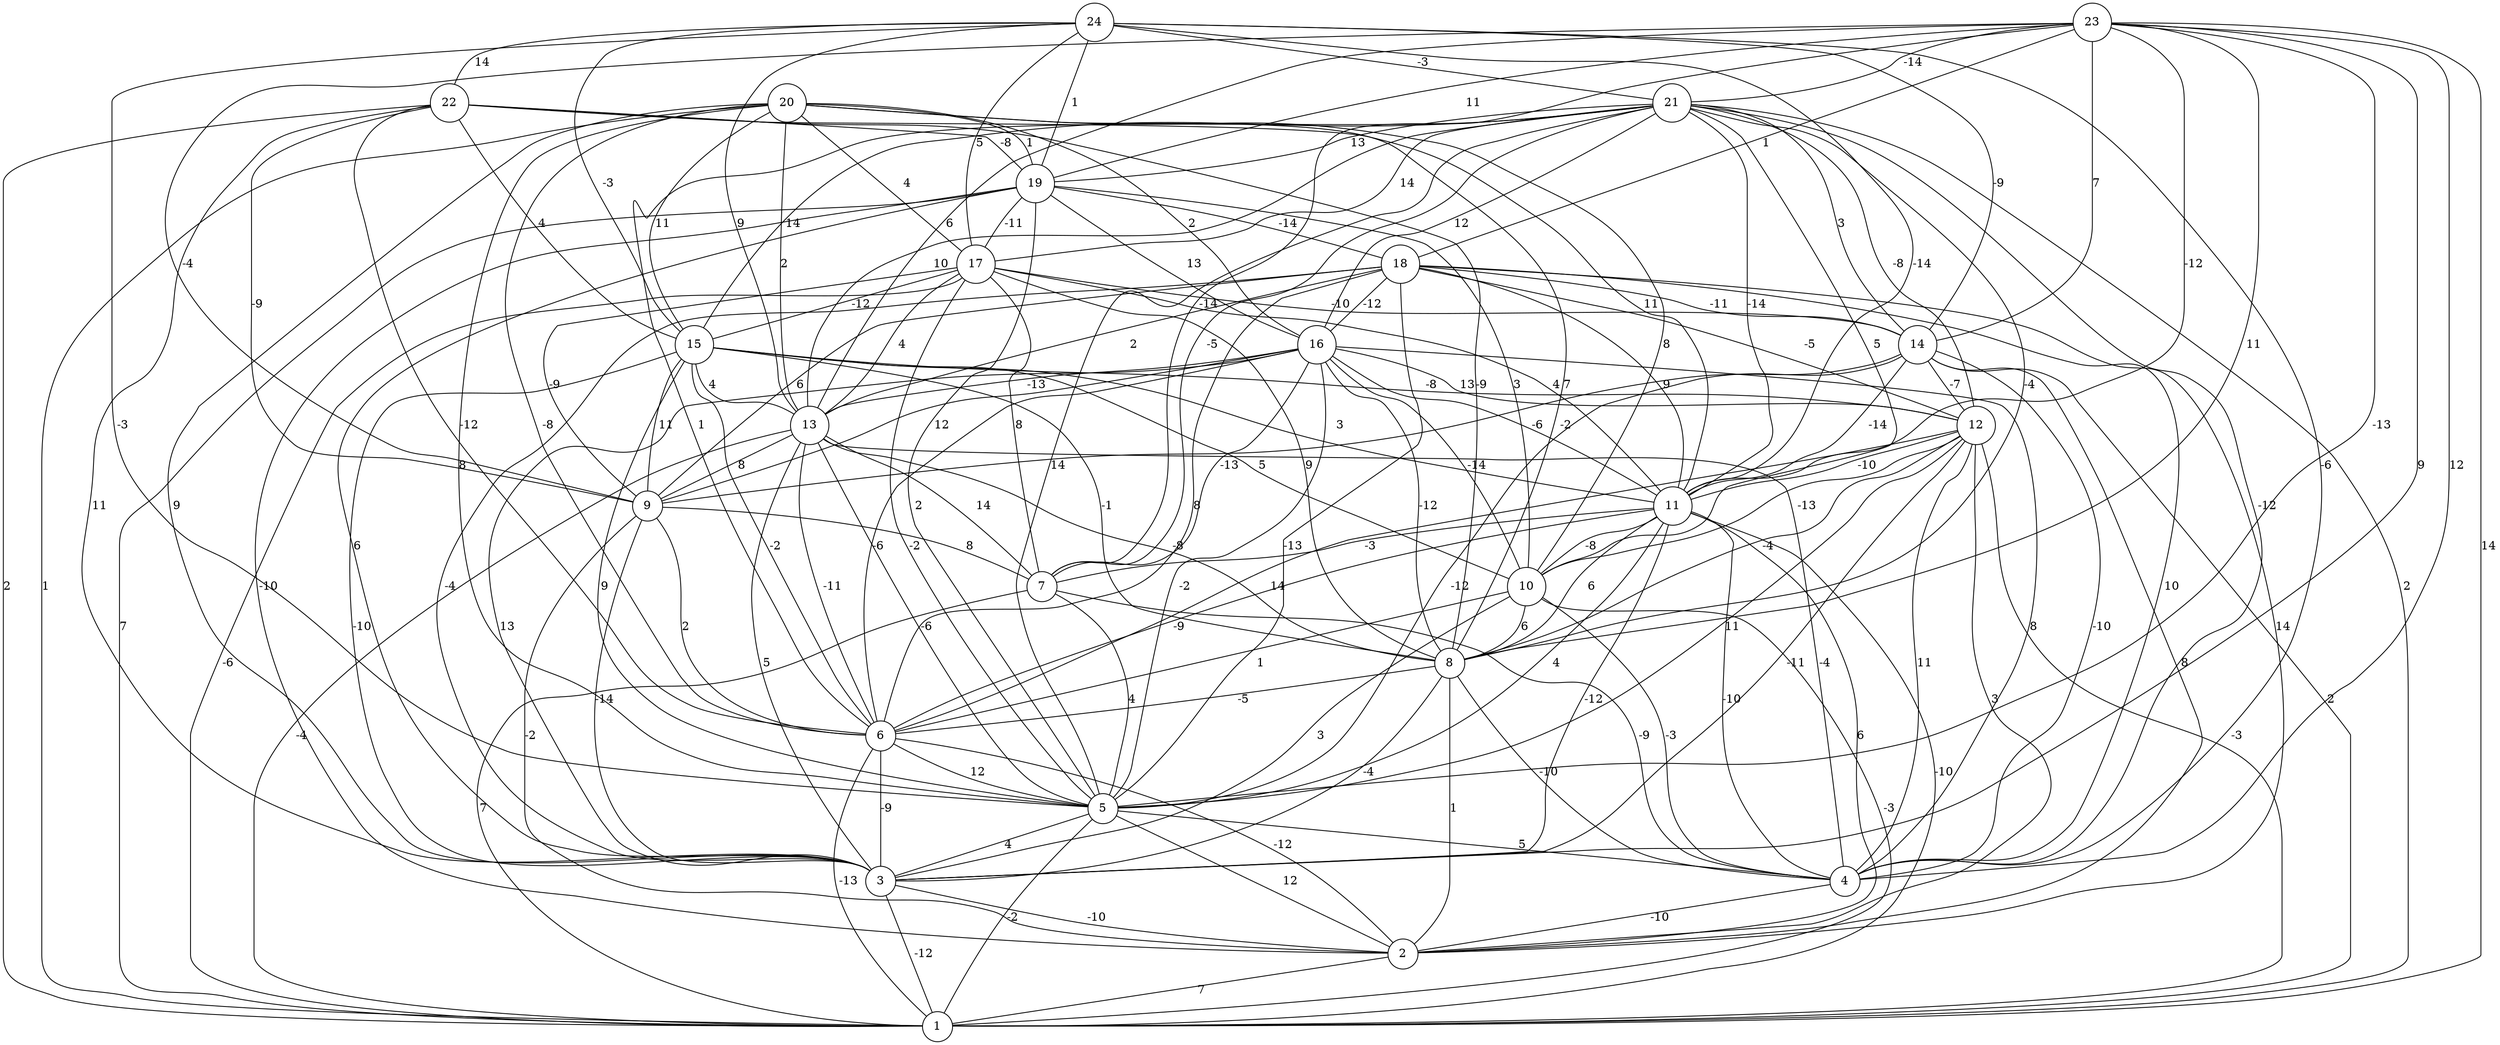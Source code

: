 graph { 
	 fontname="Helvetica,Arial,sans-serif" 
	 node [shape = circle]; 
	 24 -- 4 [label = "-6"];
	 24 -- 5 [label = "-3"];
	 24 -- 11 [label = "-14"];
	 24 -- 13 [label = "9"];
	 24 -- 14 [label = "-9"];
	 24 -- 15 [label = "-3"];
	 24 -- 17 [label = "5"];
	 24 -- 19 [label = "1"];
	 24 -- 21 [label = "-3"];
	 24 -- 22 [label = "14"];
	 23 -- 1 [label = "14"];
	 23 -- 3 [label = "9"];
	 23 -- 4 [label = "12"];
	 23 -- 5 [label = "-13"];
	 23 -- 7 [label = "-14"];
	 23 -- 8 [label = "11"];
	 23 -- 9 [label = "-4"];
	 23 -- 11 [label = "-12"];
	 23 -- 13 [label = "6"];
	 23 -- 14 [label = "7"];
	 23 -- 18 [label = "1"];
	 23 -- 19 [label = "11"];
	 23 -- 21 [label = "-14"];
	 22 -- 1 [label = "2"];
	 22 -- 3 [label = "11"];
	 22 -- 6 [label = "-12"];
	 22 -- 8 [label = "-9"];
	 22 -- 9 [label = "-9"];
	 22 -- 11 [label = "11"];
	 22 -- 15 [label = "4"];
	 22 -- 19 [label = "-8"];
	 21 -- 1 [label = "2"];
	 21 -- 4 [label = "-12"];
	 21 -- 5 [label = "14"];
	 21 -- 6 [label = "1"];
	 21 -- 7 [label = "-5"];
	 21 -- 8 [label = "-4"];
	 21 -- 10 [label = "5"];
	 21 -- 11 [label = "-14"];
	 21 -- 12 [label = "-8"];
	 21 -- 13 [label = "10"];
	 21 -- 14 [label = "3"];
	 21 -- 15 [label = "14"];
	 21 -- 16 [label = "12"];
	 21 -- 17 [label = "14"];
	 21 -- 19 [label = "13"];
	 20 -- 1 [label = "1"];
	 20 -- 3 [label = "9"];
	 20 -- 5 [label = "8"];
	 20 -- 6 [label = "-8"];
	 20 -- 8 [label = "7"];
	 20 -- 10 [label = "8"];
	 20 -- 13 [label = "2"];
	 20 -- 15 [label = "11"];
	 20 -- 16 [label = "2"];
	 20 -- 17 [label = "4"];
	 20 -- 19 [label = "1"];
	 19 -- 1 [label = "7"];
	 19 -- 2 [label = "-10"];
	 19 -- 3 [label = "6"];
	 19 -- 5 [label = "2"];
	 19 -- 10 [label = "3"];
	 19 -- 16 [label = "13"];
	 19 -- 17 [label = "-11"];
	 19 -- 18 [label = "-14"];
	 18 -- 2 [label = "14"];
	 18 -- 3 [label = "-4"];
	 18 -- 4 [label = "10"];
	 18 -- 5 [label = "-13"];
	 18 -- 6 [label = "8"];
	 18 -- 9 [label = "6"];
	 18 -- 11 [label = "9"];
	 18 -- 12 [label = "-5"];
	 18 -- 13 [label = "2"];
	 18 -- 14 [label = "-11"];
	 18 -- 16 [label = "-12"];
	 17 -- 1 [label = "-6"];
	 17 -- 5 [label = "-2"];
	 17 -- 7 [label = "8"];
	 17 -- 8 [label = "9"];
	 17 -- 9 [label = "-9"];
	 17 -- 11 [label = "4"];
	 17 -- 13 [label = "4"];
	 17 -- 14 [label = "-10"];
	 17 -- 15 [label = "-12"];
	 16 -- 3 [label = "13"];
	 16 -- 4 [label = "8"];
	 16 -- 5 [label = "-2"];
	 16 -- 6 [label = "-6"];
	 16 -- 7 [label = "-13"];
	 16 -- 8 [label = "-12"];
	 16 -- 9 [label = "12"];
	 16 -- 10 [label = "-14"];
	 16 -- 11 [label = "-2"];
	 16 -- 12 [label = "13"];
	 16 -- 13 [label = "-13"];
	 15 -- 3 [label = "-10"];
	 15 -- 5 [label = "9"];
	 15 -- 6 [label = "-2"];
	 15 -- 8 [label = "-1"];
	 15 -- 9 [label = "11"];
	 15 -- 10 [label = "5"];
	 15 -- 11 [label = "3"];
	 15 -- 12 [label = "-8"];
	 15 -- 13 [label = "4"];
	 14 -- 1 [label = "2"];
	 14 -- 2 [label = "8"];
	 14 -- 4 [label = "-10"];
	 14 -- 5 [label = "-12"];
	 14 -- 9 [label = "-6"];
	 14 -- 11 [label = "-14"];
	 14 -- 12 [label = "-7"];
	 13 -- 1 [label = "-4"];
	 13 -- 3 [label = "5"];
	 13 -- 4 [label = "-4"];
	 13 -- 5 [label = "-6"];
	 13 -- 6 [label = "-11"];
	 13 -- 7 [label = "14"];
	 13 -- 8 [label = "-8"];
	 13 -- 9 [label = "8"];
	 12 -- 1 [label = "-3"];
	 12 -- 2 [label = "3"];
	 12 -- 3 [label = "-11"];
	 12 -- 4 [label = "11"];
	 12 -- 5 [label = "11"];
	 12 -- 6 [label = "14"];
	 12 -- 8 [label = "-4"];
	 12 -- 10 [label = "-13"];
	 12 -- 11 [label = "-10"];
	 11 -- 1 [label = "-10"];
	 11 -- 2 [label = "6"];
	 11 -- 3 [label = "-12"];
	 11 -- 4 [label = "-10"];
	 11 -- 5 [label = "4"];
	 11 -- 6 [label = "-9"];
	 11 -- 7 [label = "-3"];
	 11 -- 8 [label = "6"];
	 11 -- 10 [label = "-8"];
	 10 -- 1 [label = "-3"];
	 10 -- 3 [label = "3"];
	 10 -- 4 [label = "-3"];
	 10 -- 6 [label = "1"];
	 10 -- 8 [label = "6"];
	 9 -- 2 [label = "-2"];
	 9 -- 3 [label = "-14"];
	 9 -- 6 [label = "2"];
	 9 -- 7 [label = "8"];
	 8 -- 2 [label = "1"];
	 8 -- 3 [label = "-4"];
	 8 -- 4 [label = "-10"];
	 8 -- 6 [label = "-5"];
	 7 -- 1 [label = "7"];
	 7 -- 4 [label = "-9"];
	 7 -- 5 [label = "4"];
	 6 -- 1 [label = "-13"];
	 6 -- 2 [label = "-12"];
	 6 -- 3 [label = "-9"];
	 6 -- 5 [label = "12"];
	 5 -- 1 [label = "-2"];
	 5 -- 2 [label = "12"];
	 5 -- 3 [label = "4"];
	 5 -- 4 [label = "5"];
	 4 -- 2 [label = "-10"];
	 3 -- 1 [label = "-12"];
	 3 -- 2 [label = "-10"];
	 2 -- 1 [label = "7"];
	 1;
	 2;
	 3;
	 4;
	 5;
	 6;
	 7;
	 8;
	 9;
	 10;
	 11;
	 12;
	 13;
	 14;
	 15;
	 16;
	 17;
	 18;
	 19;
	 20;
	 21;
	 22;
	 23;
	 24;
}
